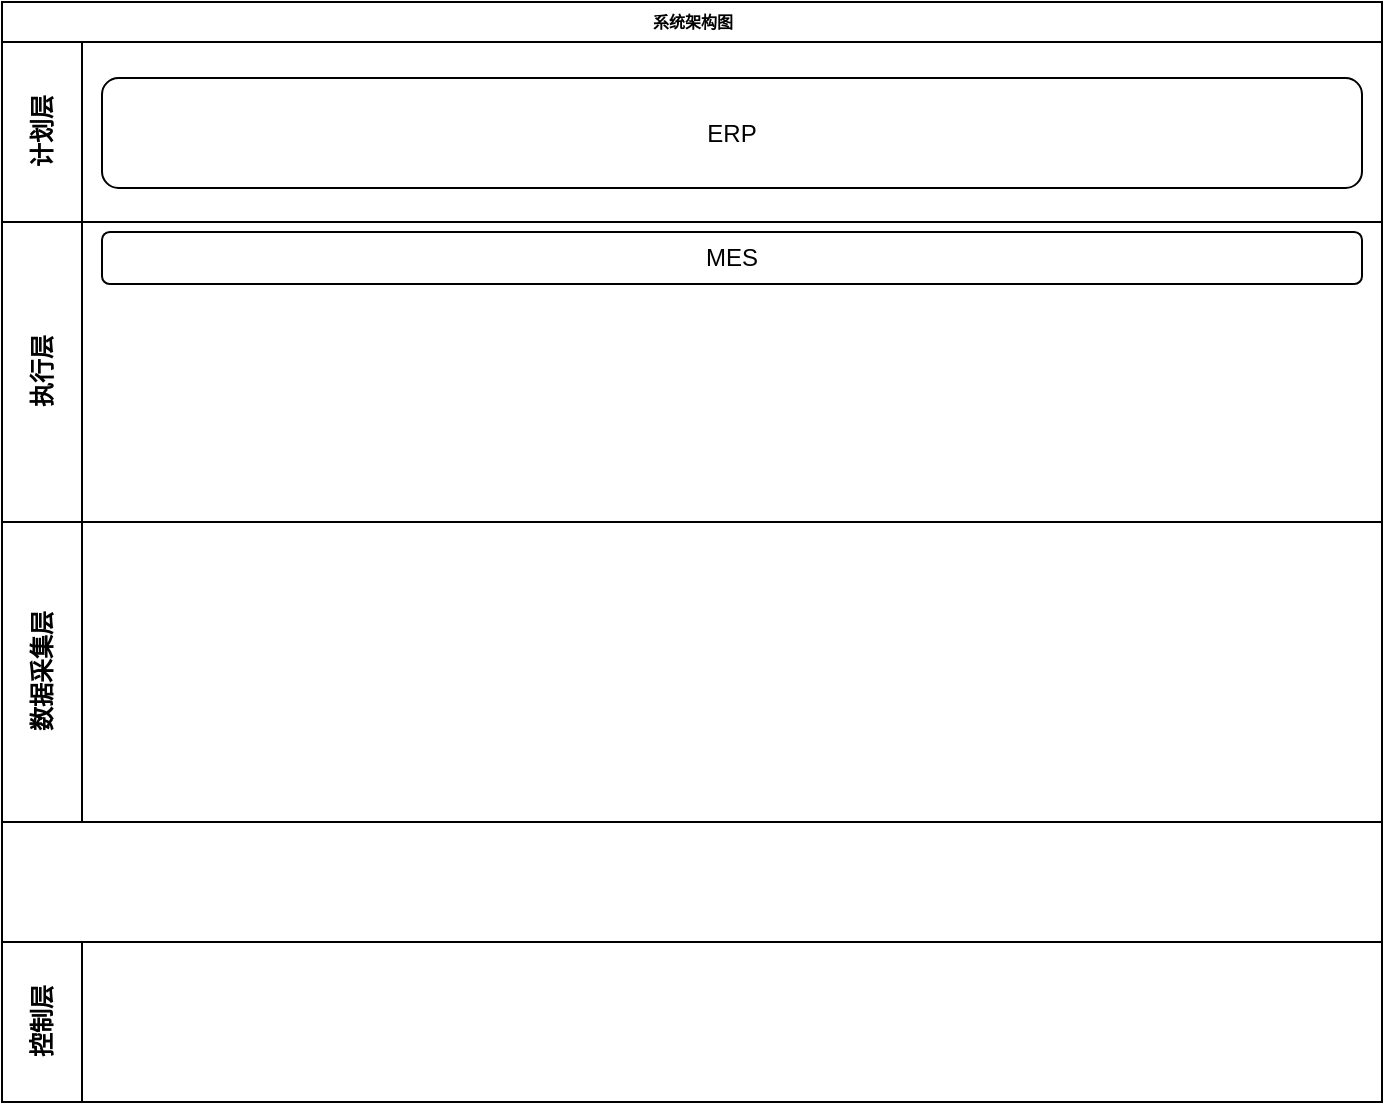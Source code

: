 <mxfile version="21.2.1" type="github">
  <diagram name="Page-1" id="c7488fd3-1785-93aa-aadb-54a6760d102a">
    <mxGraphModel dx="875" dy="465" grid="1" gridSize="10" guides="1" tooltips="1" connect="1" arrows="1" fold="1" page="1" pageScale="1" pageWidth="1100" pageHeight="850" background="none" math="0" shadow="0">
      <root>
        <mxCell id="0" />
        <mxCell id="1" parent="0" />
        <mxCell id="2b4e8129b02d487f-1" value="系统架构图" style="swimlane;html=1;childLayout=stackLayout;horizontal=1;startSize=20;horizontalStack=0;rounded=0;shadow=0;labelBackgroundColor=none;strokeWidth=1;fontFamily=Verdana;fontSize=8;align=center;" parent="1" vertex="1">
          <mxGeometry x="180" y="70" width="690" height="470" as="geometry" />
        </mxCell>
        <mxCell id="2b4e8129b02d487f-2" value="计划层" style="swimlane;html=1;startSize=40;horizontal=0;align=center;" parent="2b4e8129b02d487f-1" vertex="1">
          <mxGeometry y="20" width="690" height="90" as="geometry" />
        </mxCell>
        <mxCell id="jEixtRFuUvfLuJaJq4XK-9" value="ERP" style="rounded=1;whiteSpace=wrap;html=1;" vertex="1" parent="2b4e8129b02d487f-2">
          <mxGeometry x="50" y="18" width="630" height="55" as="geometry" />
        </mxCell>
        <mxCell id="2b4e8129b02d487f-3" value="执行层" style="swimlane;html=1;startSize=40;horizontal=0;" parent="2b4e8129b02d487f-1" vertex="1">
          <mxGeometry y="110" width="690" height="150" as="geometry" />
        </mxCell>
        <mxCell id="jEixtRFuUvfLuJaJq4XK-10" value="MES" style="rounded=1;whiteSpace=wrap;html=1;" vertex="1" parent="2b4e8129b02d487f-3">
          <mxGeometry x="50" y="5" width="630" height="26" as="geometry" />
        </mxCell>
        <mxCell id="2b4e8129b02d487f-4" value="数据采集层" style="swimlane;html=1;startSize=40;horizontal=0;" parent="2b4e8129b02d487f-1" vertex="1">
          <mxGeometry y="260" width="690" height="150" as="geometry" />
        </mxCell>
        <mxCell id="jEixtRFuUvfLuJaJq4XK-1" value="控制层" style="swimlane;html=1;startSize=40;horizontal=0;" vertex="1" parent="1">
          <mxGeometry x="180" y="540" width="690" height="80" as="geometry" />
        </mxCell>
      </root>
    </mxGraphModel>
  </diagram>
</mxfile>
